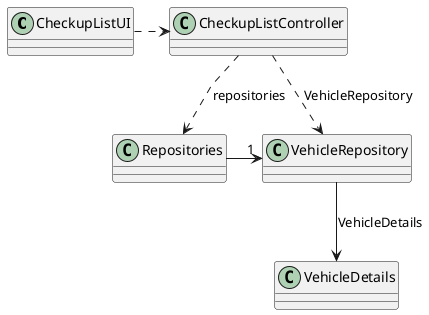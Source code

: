 @startuml
'skinparam monochrome true
skinparam packageStyle rectangle
skinparam shadowing false
skinparam linetype polyline
'skinparam linetype orto

skinparam classAttributeIconSize 0

'left to right direction

class CheckupListUI{

}

class CheckupListController{

}

class Repositories{

}

class VehicleRepository{

}

class VehicleDetails{

}

CheckupListUI .> CheckupListController
CheckupListController ..> Repositories : repositories
Repositories -> "1" VehicleRepository
CheckupListController ..> VehicleRepository : VehicleRepository
VehicleRepository --> VehicleDetails : VehicleDetails

@enduml